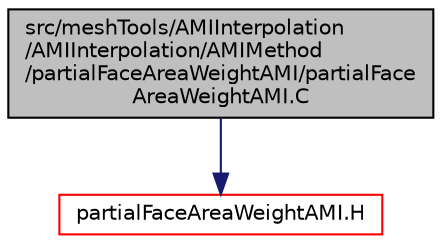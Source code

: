 digraph "src/meshTools/AMIInterpolation/AMIInterpolation/AMIMethod/partialFaceAreaWeightAMI/partialFaceAreaWeightAMI.C"
{
  bgcolor="transparent";
  edge [fontname="Helvetica",fontsize="10",labelfontname="Helvetica",labelfontsize="10"];
  node [fontname="Helvetica",fontsize="10",shape=record];
  Node1 [label="src/meshTools/AMIInterpolation\l/AMIInterpolation/AMIMethod\l/partialFaceAreaWeightAMI/partialFace\lAreaWeightAMI.C",height=0.2,width=0.4,color="black", fillcolor="grey75", style="filled", fontcolor="black"];
  Node1 -> Node2 [color="midnightblue",fontsize="10",style="solid",fontname="Helvetica"];
  Node2 [label="partialFaceAreaWeightAMI.H",height=0.2,width=0.4,color="red",URL="$a07204.html"];
}

